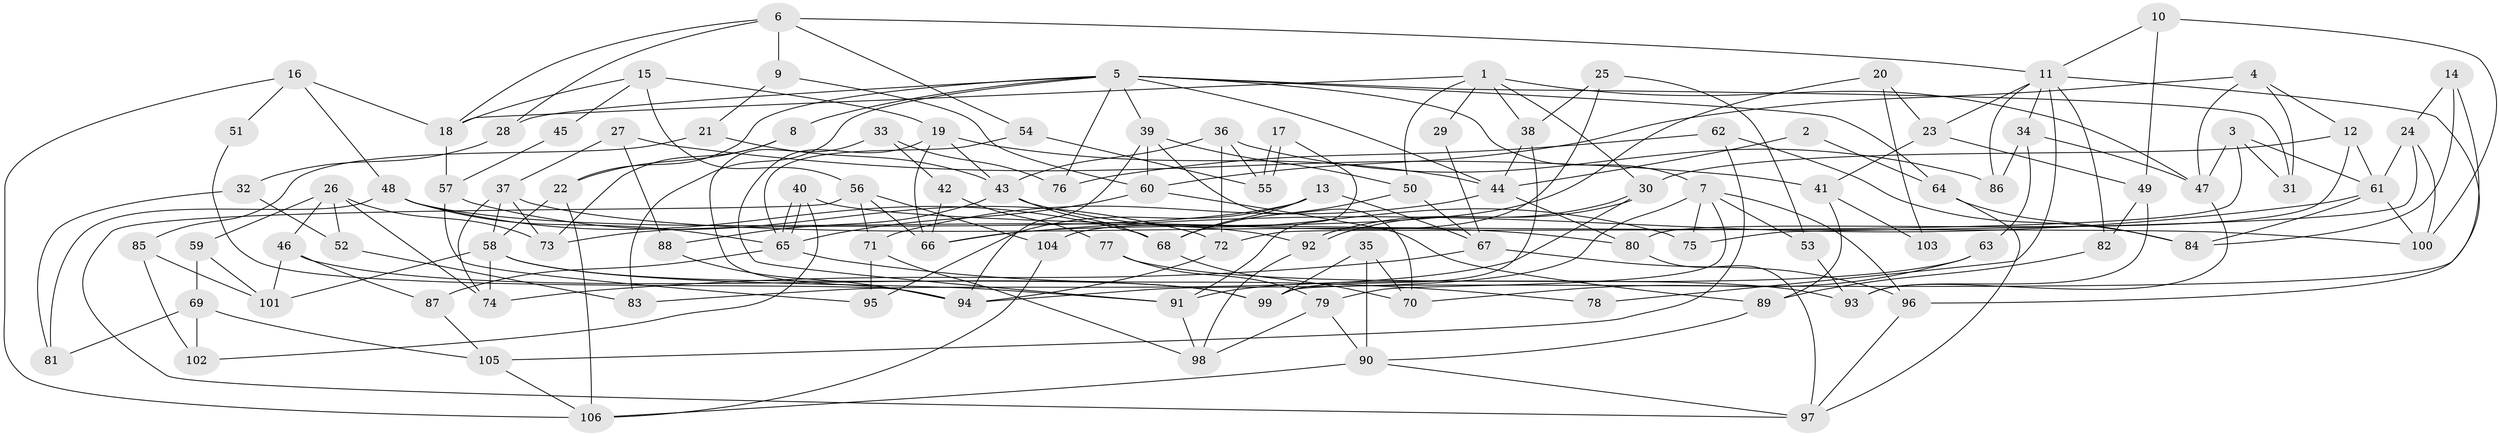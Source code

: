 // coarse degree distribution, {12: 0.046875, 11: 0.015625, 3: 0.296875, 10: 0.046875, 6: 0.09375, 5: 0.109375, 2: 0.09375, 9: 0.015625, 8: 0.015625, 4: 0.234375, 1: 0.015625, 7: 0.015625}
// Generated by graph-tools (version 1.1) at 2025/50/03/04/25 22:50:53]
// undirected, 106 vertices, 212 edges
graph export_dot {
  node [color=gray90,style=filled];
  1;
  2;
  3;
  4;
  5;
  6;
  7;
  8;
  9;
  10;
  11;
  12;
  13;
  14;
  15;
  16;
  17;
  18;
  19;
  20;
  21;
  22;
  23;
  24;
  25;
  26;
  27;
  28;
  29;
  30;
  31;
  32;
  33;
  34;
  35;
  36;
  37;
  38;
  39;
  40;
  41;
  42;
  43;
  44;
  45;
  46;
  47;
  48;
  49;
  50;
  51;
  52;
  53;
  54;
  55;
  56;
  57;
  58;
  59;
  60;
  61;
  62;
  63;
  64;
  65;
  66;
  67;
  68;
  69;
  70;
  71;
  72;
  73;
  74;
  75;
  76;
  77;
  78;
  79;
  80;
  81;
  82;
  83;
  84;
  85;
  86;
  87;
  88;
  89;
  90;
  91;
  92;
  93;
  94;
  95;
  96;
  97;
  98;
  99;
  100;
  101;
  102;
  103;
  104;
  105;
  106;
  1 -- 50;
  1 -- 47;
  1 -- 18;
  1 -- 29;
  1 -- 30;
  1 -- 38;
  2 -- 44;
  2 -- 64;
  3 -- 72;
  3 -- 31;
  3 -- 47;
  3 -- 61;
  4 -- 47;
  4 -- 12;
  4 -- 31;
  4 -- 60;
  5 -- 44;
  5 -- 22;
  5 -- 7;
  5 -- 8;
  5 -- 28;
  5 -- 31;
  5 -- 39;
  5 -- 64;
  5 -- 76;
  5 -- 83;
  6 -- 54;
  6 -- 11;
  6 -- 9;
  6 -- 18;
  6 -- 28;
  7 -- 53;
  7 -- 75;
  7 -- 79;
  7 -- 94;
  7 -- 96;
  8 -- 22;
  8 -- 73;
  9 -- 60;
  9 -- 21;
  10 -- 100;
  10 -- 11;
  10 -- 49;
  11 -- 96;
  11 -- 82;
  11 -- 23;
  11 -- 34;
  11 -- 78;
  11 -- 86;
  12 -- 30;
  12 -- 80;
  12 -- 61;
  13 -- 67;
  13 -- 73;
  13 -- 68;
  13 -- 95;
  14 -- 24;
  14 -- 99;
  14 -- 84;
  15 -- 18;
  15 -- 19;
  15 -- 45;
  15 -- 56;
  16 -- 18;
  16 -- 48;
  16 -- 51;
  16 -- 106;
  17 -- 55;
  17 -- 55;
  17 -- 91;
  18 -- 57;
  19 -- 91;
  19 -- 66;
  19 -- 43;
  19 -- 44;
  20 -- 66;
  20 -- 23;
  20 -- 103;
  21 -- 43;
  21 -- 85;
  22 -- 58;
  22 -- 106;
  23 -- 41;
  23 -- 49;
  24 -- 75;
  24 -- 61;
  24 -- 100;
  25 -- 104;
  25 -- 38;
  25 -- 53;
  26 -- 74;
  26 -- 73;
  26 -- 46;
  26 -- 52;
  26 -- 59;
  27 -- 37;
  27 -- 88;
  27 -- 41;
  28 -- 32;
  29 -- 67;
  30 -- 92;
  30 -- 92;
  30 -- 83;
  32 -- 52;
  32 -- 81;
  33 -- 94;
  33 -- 76;
  33 -- 42;
  34 -- 47;
  34 -- 63;
  34 -- 86;
  35 -- 99;
  35 -- 70;
  35 -- 90;
  36 -- 43;
  36 -- 86;
  36 -- 55;
  36 -- 72;
  37 -- 80;
  37 -- 58;
  37 -- 73;
  37 -- 74;
  38 -- 44;
  38 -- 99;
  39 -- 50;
  39 -- 60;
  39 -- 70;
  39 -- 94;
  40 -- 65;
  40 -- 65;
  40 -- 100;
  40 -- 102;
  41 -- 89;
  41 -- 103;
  42 -- 66;
  42 -- 77;
  43 -- 68;
  43 -- 75;
  43 -- 88;
  44 -- 71;
  44 -- 80;
  45 -- 57;
  46 -- 101;
  46 -- 87;
  46 -- 99;
  47 -- 93;
  48 -- 81;
  48 -- 65;
  48 -- 68;
  48 -- 92;
  49 -- 82;
  49 -- 93;
  50 -- 67;
  50 -- 68;
  51 -- 94;
  52 -- 83;
  53 -- 93;
  54 -- 65;
  54 -- 55;
  56 -- 97;
  56 -- 66;
  56 -- 71;
  56 -- 104;
  57 -- 72;
  57 -- 95;
  58 -- 99;
  58 -- 91;
  58 -- 74;
  58 -- 101;
  59 -- 101;
  59 -- 69;
  60 -- 65;
  60 -- 89;
  61 -- 66;
  61 -- 84;
  61 -- 100;
  62 -- 105;
  62 -- 84;
  62 -- 76;
  63 -- 70;
  63 -- 91;
  64 -- 84;
  64 -- 97;
  65 -- 78;
  65 -- 87;
  67 -- 96;
  67 -- 74;
  68 -- 70;
  69 -- 105;
  69 -- 81;
  69 -- 102;
  71 -- 95;
  71 -- 98;
  72 -- 94;
  77 -- 79;
  77 -- 93;
  79 -- 98;
  79 -- 90;
  80 -- 97;
  82 -- 89;
  85 -- 102;
  85 -- 101;
  87 -- 105;
  88 -- 94;
  89 -- 90;
  90 -- 97;
  90 -- 106;
  91 -- 98;
  92 -- 98;
  96 -- 97;
  104 -- 106;
  105 -- 106;
}
